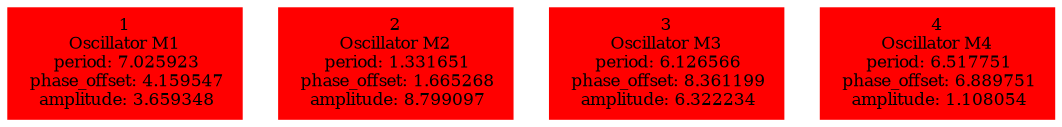  digraph g{ forcelabels=true;
1 [label=<1<BR />Oscillator M1<BR /> period: 7.025923<BR /> phase_offset: 4.159547<BR /> amplitude: 3.659348>, shape=box,color=red,style=filled,fontsize=8];2 [label=<2<BR />Oscillator M2<BR /> period: 1.331651<BR /> phase_offset: 1.665268<BR /> amplitude: 8.799097>, shape=box,color=red,style=filled,fontsize=8];3 [label=<3<BR />Oscillator M3<BR /> period: 6.126566<BR /> phase_offset: 8.361199<BR /> amplitude: 6.322234>, shape=box,color=red,style=filled,fontsize=8];4 [label=<4<BR />Oscillator M4<BR /> period: 6.517751<BR /> phase_offset: 6.889751<BR /> amplitude: 1.108054>, shape=box,color=red,style=filled,fontsize=8]; }
